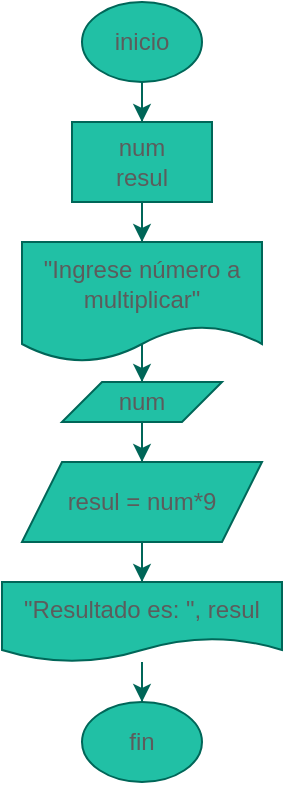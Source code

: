 <mxfile version="20.3.3" type="github">
  <diagram id="AilmNCNvlQyJFaGFgLQz" name="Página-1">
    <mxGraphModel dx="445" dy="631" grid="1" gridSize="10" guides="1" tooltips="1" connect="1" arrows="1" fold="1" page="1" pageScale="1" pageWidth="827" pageHeight="1169" math="0" shadow="0">
      <root>
        <mxCell id="0" />
        <mxCell id="1" parent="0" />
        <mxCell id="jHo4qj1VF5bcGDtgd2xZ-17" value="" style="edgeStyle=orthogonalEdgeStyle;rounded=0;orthogonalLoop=1;jettySize=auto;html=1;strokeColor=#006658;fontColor=#5C5C5C;" edge="1" parent="1" source="jHo4qj1VF5bcGDtgd2xZ-1" target="jHo4qj1VF5bcGDtgd2xZ-12">
          <mxGeometry relative="1" as="geometry" />
        </mxCell>
        <mxCell id="jHo4qj1VF5bcGDtgd2xZ-1" value="inicio" style="ellipse;whiteSpace=wrap;html=1;fillColor=#21C0A5;strokeColor=#006658;fontColor=#5C5C5C;" vertex="1" parent="1">
          <mxGeometry x="330" y="20" width="60" height="40" as="geometry" />
        </mxCell>
        <mxCell id="jHo4qj1VF5bcGDtgd2xZ-14" value="" style="edgeStyle=orthogonalEdgeStyle;rounded=0;orthogonalLoop=1;jettySize=auto;html=1;strokeColor=#006658;fontColor=#5C5C5C;" edge="1" parent="1" source="jHo4qj1VF5bcGDtgd2xZ-8" target="jHo4qj1VF5bcGDtgd2xZ-13">
          <mxGeometry relative="1" as="geometry" />
        </mxCell>
        <mxCell id="jHo4qj1VF5bcGDtgd2xZ-8" value="&quot;Ingrese número a multiplicar&quot;" style="shape=document;whiteSpace=wrap;html=1;boundedLbl=1;fillColor=#21C0A5;strokeColor=#006658;fontColor=#5C5C5C;" vertex="1" parent="1">
          <mxGeometry x="300" y="140" width="120" height="60" as="geometry" />
        </mxCell>
        <mxCell id="jHo4qj1VF5bcGDtgd2xZ-19" style="edgeStyle=orthogonalEdgeStyle;rounded=0;orthogonalLoop=1;jettySize=auto;html=1;entryX=0.5;entryY=0;entryDx=0;entryDy=0;strokeColor=#006658;fontColor=#5C5C5C;" edge="1" parent="1" source="jHo4qj1VF5bcGDtgd2xZ-12" target="jHo4qj1VF5bcGDtgd2xZ-8">
          <mxGeometry relative="1" as="geometry" />
        </mxCell>
        <mxCell id="jHo4qj1VF5bcGDtgd2xZ-12" value="num&lt;br&gt;resul" style="rounded=0;whiteSpace=wrap;html=1;fillColor=#21C0A5;strokeColor=#006658;fontColor=#5C5C5C;" vertex="1" parent="1">
          <mxGeometry x="325" y="80" width="70" height="40" as="geometry" />
        </mxCell>
        <mxCell id="jHo4qj1VF5bcGDtgd2xZ-23" value="" style="edgeStyle=orthogonalEdgeStyle;rounded=0;orthogonalLoop=1;jettySize=auto;html=1;strokeColor=#006658;fontColor=#5C5C5C;" edge="1" parent="1" source="jHo4qj1VF5bcGDtgd2xZ-13" target="jHo4qj1VF5bcGDtgd2xZ-22">
          <mxGeometry relative="1" as="geometry" />
        </mxCell>
        <mxCell id="jHo4qj1VF5bcGDtgd2xZ-13" value="num" style="shape=parallelogram;perimeter=parallelogramPerimeter;whiteSpace=wrap;html=1;fixedSize=1;fillColor=#21C0A5;strokeColor=#006658;fontColor=#5C5C5C;" vertex="1" parent="1">
          <mxGeometry x="320" y="210" width="80" height="20" as="geometry" />
        </mxCell>
        <mxCell id="jHo4qj1VF5bcGDtgd2xZ-25" value="" style="edgeStyle=orthogonalEdgeStyle;rounded=0;orthogonalLoop=1;jettySize=auto;html=1;strokeColor=#006658;fontColor=#5C5C5C;" edge="1" parent="1" source="jHo4qj1VF5bcGDtgd2xZ-22" target="jHo4qj1VF5bcGDtgd2xZ-24">
          <mxGeometry relative="1" as="geometry" />
        </mxCell>
        <mxCell id="jHo4qj1VF5bcGDtgd2xZ-22" value="resul = num*9" style="shape=parallelogram;perimeter=parallelogramPerimeter;whiteSpace=wrap;html=1;fixedSize=1;fillColor=#21C0A5;strokeColor=#006658;fontColor=#5C5C5C;" vertex="1" parent="1">
          <mxGeometry x="300" y="250" width="120" height="40" as="geometry" />
        </mxCell>
        <mxCell id="jHo4qj1VF5bcGDtgd2xZ-27" value="" style="edgeStyle=orthogonalEdgeStyle;rounded=0;orthogonalLoop=1;jettySize=auto;html=1;strokeColor=#006658;fontColor=#5C5C5C;" edge="1" parent="1" source="jHo4qj1VF5bcGDtgd2xZ-24" target="jHo4qj1VF5bcGDtgd2xZ-26">
          <mxGeometry relative="1" as="geometry" />
        </mxCell>
        <mxCell id="jHo4qj1VF5bcGDtgd2xZ-24" value="&quot;Resultado es: &quot;, resul" style="shape=document;whiteSpace=wrap;html=1;boundedLbl=1;fillColor=#21C0A5;strokeColor=#006658;fontColor=#5C5C5C;" vertex="1" parent="1">
          <mxGeometry x="290" y="310" width="140" height="40" as="geometry" />
        </mxCell>
        <mxCell id="jHo4qj1VF5bcGDtgd2xZ-26" value="fin" style="ellipse;whiteSpace=wrap;html=1;fillColor=#21C0A5;strokeColor=#006658;fontColor=#5C5C5C;" vertex="1" parent="1">
          <mxGeometry x="330" y="370" width="60" height="40" as="geometry" />
        </mxCell>
      </root>
    </mxGraphModel>
  </diagram>
</mxfile>
